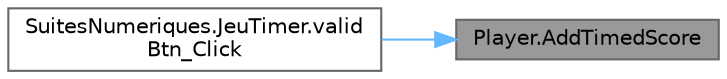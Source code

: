 digraph "Player.AddTimedScore"
{
 // LATEX_PDF_SIZE
  bgcolor="transparent";
  edge [fontname=Helvetica,fontsize=10,labelfontname=Helvetica,labelfontsize=10];
  node [fontname=Helvetica,fontsize=10,shape=box,height=0.2,width=0.4];
  rankdir="RL";
  Node1 [id="Node000001",label="Player.AddTimedScore",height=0.2,width=0.4,color="gray40", fillcolor="grey60", style="filled", fontcolor="black",tooltip="Ajoute des points par rapport au temps de réponse."];
  Node1 -> Node2 [id="edge1_Node000001_Node000002",dir="back",color="steelblue1",style="solid",tooltip=" "];
  Node2 [id="Node000002",label="SuitesNumeriques.JeuTimer.valid\lBtn_Click",height=0.2,width=0.4,color="grey40", fillcolor="white", style="filled",URL="$class_suites_numeriques_1_1_jeu_timer.html#a7bf1fef79f85fc20af40a0d0264fca7d",tooltip="Click du bouton valider."];
}
